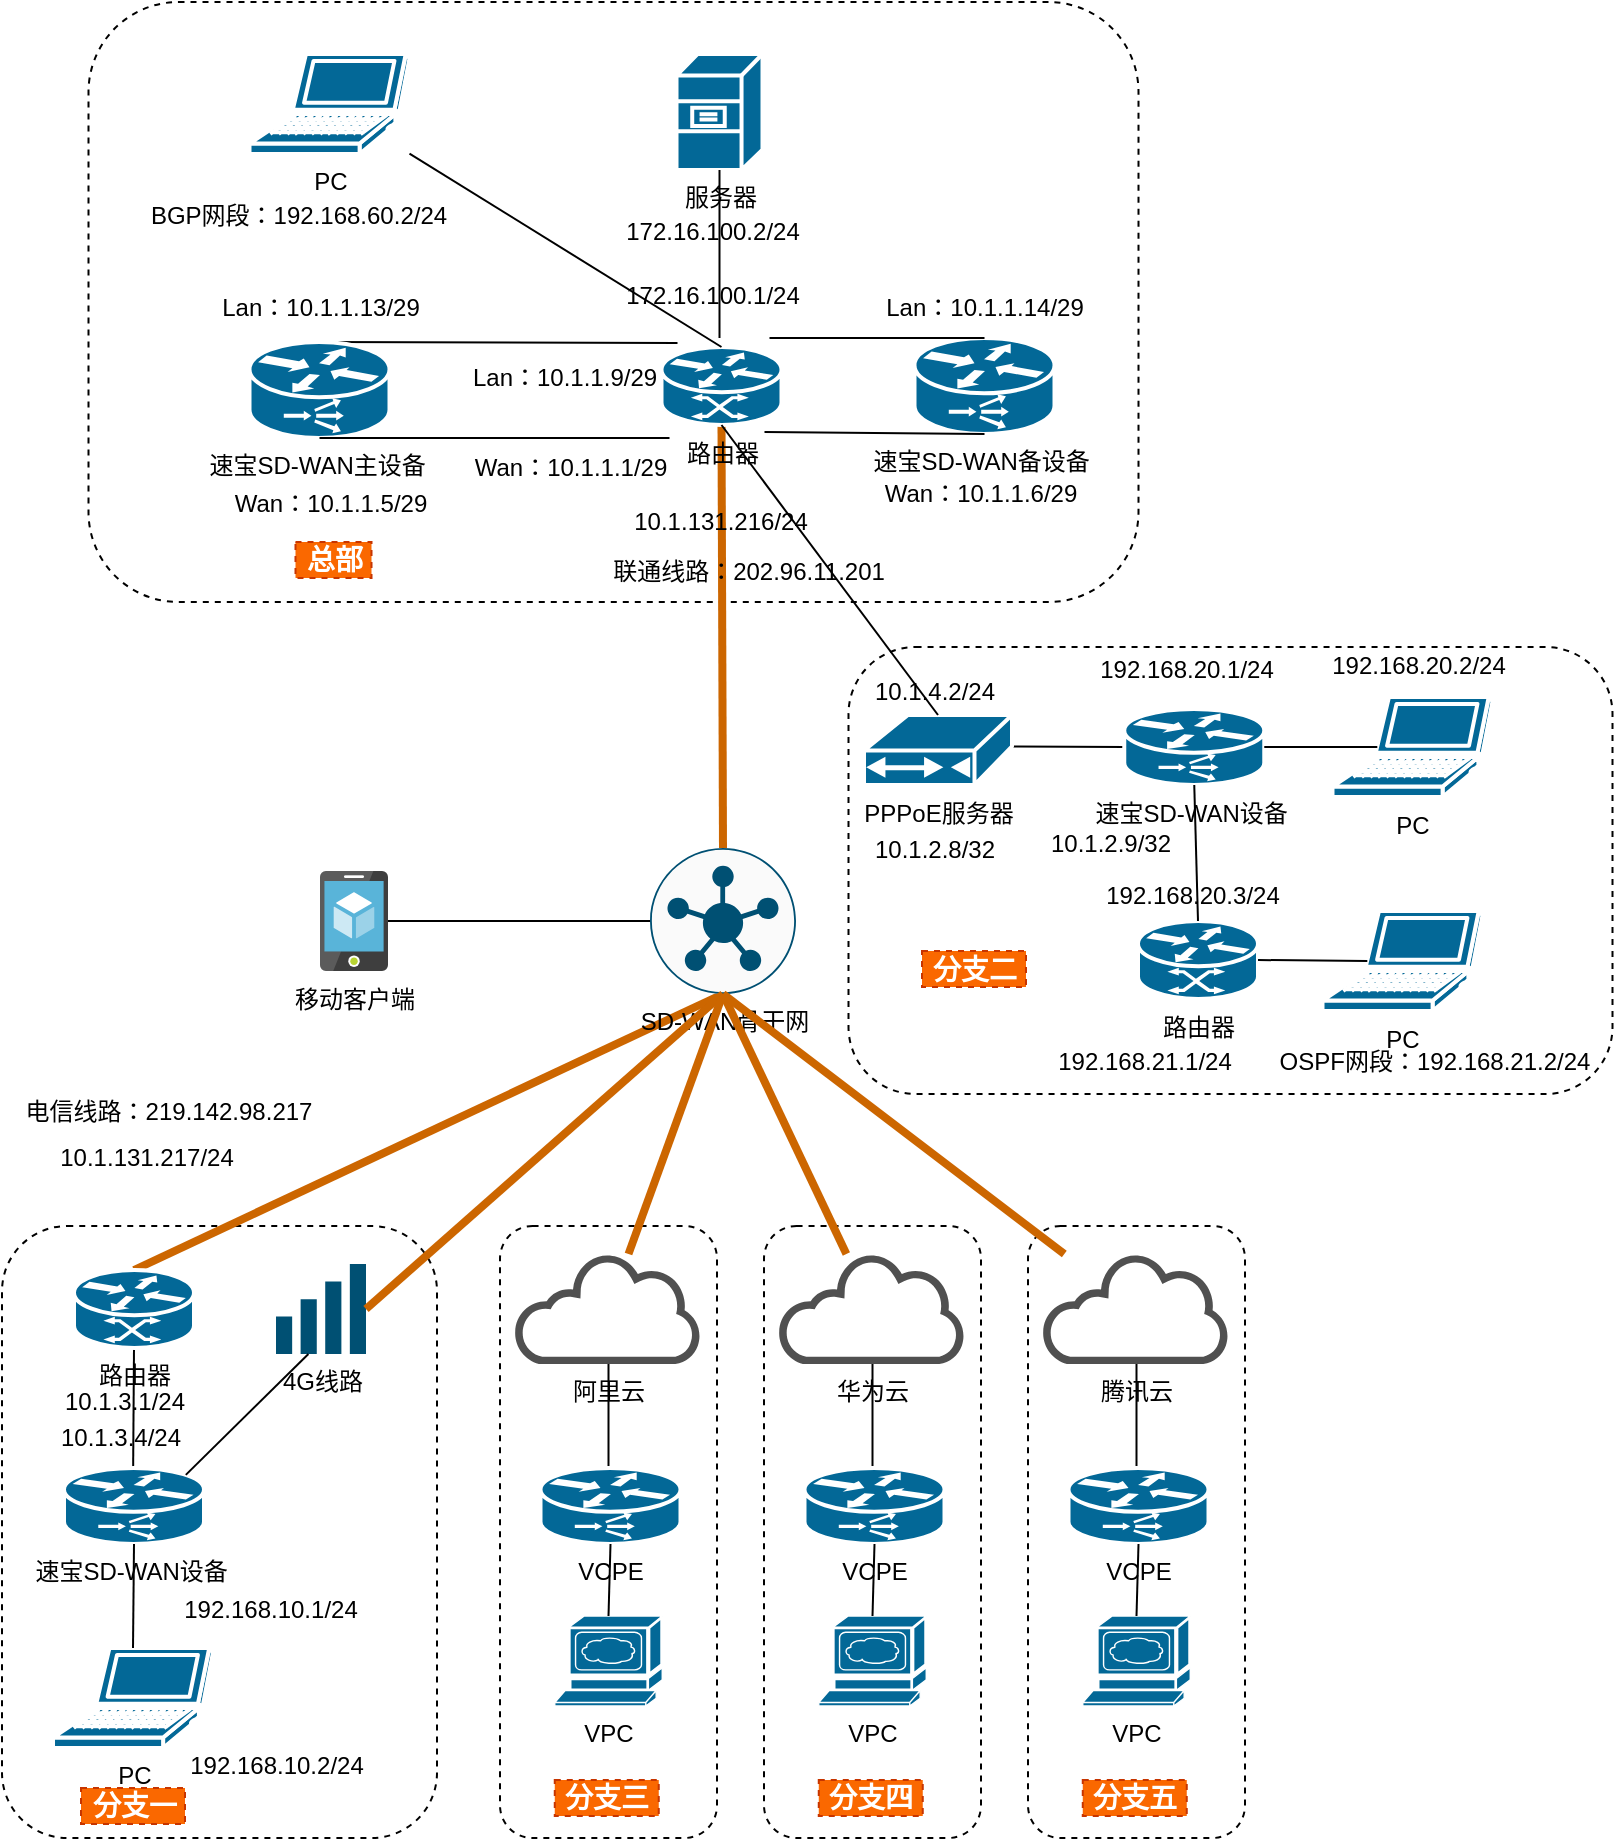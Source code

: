 <mxfile version="15.8.7" type="github">
  <diagram id="3BFR3GqZxXMxbAWBfeUj" name="Page-1">
    <mxGraphModel dx="1038" dy="539" grid="0" gridSize="10" guides="1" tooltips="1" connect="1" arrows="1" fold="1" page="1" pageScale="1" pageWidth="827" pageHeight="1169" math="0" shadow="0">
      <root>
        <mxCell id="0" />
        <mxCell id="1" parent="0" />
        <mxCell id="Dt1MJRYMlLzSGPCSOFRn-50" value="" style="rounded=1;whiteSpace=wrap;html=1;dashed=1;" parent="1" vertex="1">
          <mxGeometry x="436.25" y="411.5" width="382" height="223.5" as="geometry" />
        </mxCell>
        <mxCell id="7UlHeGkB-n3cVjGxctKM-30" value="" style="rounded=1;whiteSpace=wrap;html=1;dashed=1;" parent="1" vertex="1">
          <mxGeometry x="262" y="701" width="108.5" height="306" as="geometry" />
        </mxCell>
        <mxCell id="7UlHeGkB-n3cVjGxctKM-20" value="" style="rounded=1;whiteSpace=wrap;html=1;dashed=1;" parent="1" vertex="1">
          <mxGeometry x="56.25" y="89" width="525" height="300" as="geometry" />
        </mxCell>
        <mxCell id="EAKdSy7ptGbpC2-vD8Ey-16" value="" style="rounded=1;whiteSpace=wrap;html=1;dashed=1;" parent="1" vertex="1">
          <mxGeometry x="13" y="701" width="217.5" height="306" as="geometry" />
        </mxCell>
        <mxCell id="EAKdSy7ptGbpC2-vD8Ey-11" style="edgeStyle=none;rounded=1;orthogonalLoop=1;jettySize=auto;html=1;exitX=0.5;exitY=0;exitDx=0;exitDy=0;exitPerimeter=0;entryX=0.5;entryY=1;entryDx=0;entryDy=0;entryPerimeter=0;startArrow=none;startFill=0;endArrow=none;endFill=0;" parent="1" target="Dt1MJRYMlLzSGPCSOFRn-19" edge="1">
          <mxGeometry relative="1" as="geometry">
            <mxPoint x="78.5" y="832" as="sourcePoint" />
            <mxPoint x="78.5" y="777" as="targetPoint" />
          </mxGeometry>
        </mxCell>
        <mxCell id="EAKdSy7ptGbpC2-vD8Ey-8" value="速宝SD-WAN设备&amp;nbsp;" style="shape=mxgraph.cisco.routers.content_service_router;html=1;pointerEvents=1;dashed=0;fillColor=#036897;strokeColor=#ffffff;strokeWidth=2;verticalLabelPosition=bottom;verticalAlign=top;align=center;outlineConnect=0;" parent="1" vertex="1">
          <mxGeometry x="44" y="822" width="70" height="38" as="geometry" />
        </mxCell>
        <mxCell id="EAKdSy7ptGbpC2-vD8Ey-12" value="PC" style="shape=mxgraph.cisco.computers_and_peripherals.laptop;html=1;pointerEvents=1;dashed=0;fillColor=#036897;strokeColor=#ffffff;strokeWidth=2;verticalLabelPosition=bottom;verticalAlign=top;align=center;outlineConnect=0;" parent="1" vertex="1">
          <mxGeometry x="38.5" y="912" width="80" height="50" as="geometry" />
        </mxCell>
        <mxCell id="EAKdSy7ptGbpC2-vD8Ey-17" style="edgeStyle=none;rounded=1;orthogonalLoop=1;jettySize=auto;html=1;exitX=0.5;exitY=0;exitDx=0;exitDy=0;startArrow=none;startFill=0;endArrow=none;endFill=0;" parent="1" edge="1">
          <mxGeometry relative="1" as="geometry">
            <mxPoint x="120.25" y="703" as="sourcePoint" />
            <mxPoint x="120.25" y="703" as="targetPoint" />
          </mxGeometry>
        </mxCell>
        <mxCell id="pgLIFL3BZB2Xo_3dE_xm-6" value="&lt;span style=&quot;font-size: 14px&quot;&gt;分支一&lt;/span&gt;" style="text;html=1;resizable=0;autosize=1;align=center;verticalAlign=middle;points=[];fillColor=#fa6800;strokeColor=#C73500;rounded=0;dashed=1;fontColor=#ffffff;fontStyle=1" parent="1" vertex="1">
          <mxGeometry x="52.5" y="982" width="52" height="18" as="geometry" />
        </mxCell>
        <mxCell id="pgLIFL3BZB2Xo_3dE_xm-12" value="&lt;font style=&quot;font-size: 14px&quot;&gt;总部&lt;/font&gt;" style="text;html=1;resizable=0;autosize=1;align=center;verticalAlign=middle;points=[];fillColor=#fa6800;strokeColor=#C73500;rounded=0;dashed=1;fontColor=#ffffff;fontStyle=1" parent="1" vertex="1">
          <mxGeometry x="159.75" y="359" width="38" height="18" as="geometry" />
        </mxCell>
        <mxCell id="7UlHeGkB-n3cVjGxctKM-10" style="rounded=1;orthogonalLoop=1;jettySize=auto;html=1;exitX=0.5;exitY=0;exitDx=0;exitDy=0;exitPerimeter=0;endArrow=none;endFill=0;startArrow=none;startFill=0;entryX=0.08;entryY=0.05;entryDx=0;entryDy=0;entryPerimeter=0;" parent="1" source="CTemaUN2CCBBiWH_kIwZ-3" edge="1">
          <mxGeometry relative="1" as="geometry">
            <mxPoint x="107.75" y="604" as="sourcePoint" />
            <mxPoint x="350.75" y="259.5" as="targetPoint" />
          </mxGeometry>
        </mxCell>
        <mxCell id="7UlHeGkB-n3cVjGxctKM-11" style="edgeStyle=none;orthogonalLoop=1;jettySize=auto;html=1;startArrow=none;startFill=0;endArrow=none;endFill=0;rounded=1;strokeColor=#CC6600;strokeWidth=4;entryX=0.5;entryY=1;entryDx=0;entryDy=0;entryPerimeter=0;exitX=0.5;exitY=0;exitDx=0;exitDy=0;exitPerimeter=0;" parent="1" source="Dt1MJRYMlLzSGPCSOFRn-19" target="CTemaUN2CCBBiWH_kIwZ-15" edge="1">
          <mxGeometry relative="1" as="geometry">
            <mxPoint x="471.75" y="704" as="sourcePoint" />
            <mxPoint x="471.75" y="539" as="targetPoint" />
          </mxGeometry>
        </mxCell>
        <mxCell id="7UlHeGkB-n3cVjGxctKM-16" style="edgeStyle=none;orthogonalLoop=1;jettySize=auto;html=1;startArrow=none;startFill=0;endArrow=none;endFill=0;rounded=1;strokeColor=#CC6600;strokeWidth=4;exitX=0.5;exitY=0;exitDx=0;exitDy=0;exitPerimeter=0;entryX=0.5;entryY=1;entryDx=0;entryDy=0;entryPerimeter=0;" parent="1" source="CTemaUN2CCBBiWH_kIwZ-15" target="CTemaUN2CCBBiWH_kIwZ-6" edge="1">
          <mxGeometry relative="1" as="geometry">
            <mxPoint x="226" y="704" as="sourcePoint" />
            <mxPoint x="372.5" y="497.5" as="targetPoint" />
          </mxGeometry>
        </mxCell>
        <mxCell id="7UlHeGkB-n3cVjGxctKM-17" value="移动客户端" style="aspect=fixed;html=1;points=[];align=center;image;fontSize=12;image=img/lib/mscae/App_Service_Mobile_App.svg;" parent="1" vertex="1">
          <mxGeometry x="172" y="523.5" width="34" height="50" as="geometry" />
        </mxCell>
        <mxCell id="7UlHeGkB-n3cVjGxctKM-23" value="4G线路" style="points=[[0,0.58,0],[0.09,0.58,0],[0.36,0.39,0],[0.64,0.195,0],[0.91,0,0],[1,0,0],[1,0.25,0],[1,0.5,0],[1,0.75,0],[1,1,0],[0,1,0],[0.09,1,0],[0.36,1,0],[0.64,1,0],[0.91,1,0],[0,0.79,0]];verticalLabelPosition=bottom;html=1;verticalAlign=top;aspect=fixed;align=center;pointerEvents=1;shape=mxgraph.cisco19.wifi_indicator;fillColor=#005073;strokeColor=none;" parent="1" vertex="1">
          <mxGeometry x="150" y="720" width="45" height="45" as="geometry" />
        </mxCell>
        <mxCell id="7UlHeGkB-n3cVjGxctKM-24" style="rounded=1;orthogonalLoop=1;jettySize=auto;html=1;exitX=0.5;exitY=0;exitDx=0;exitDy=0;exitPerimeter=0;endArrow=none;endFill=0;startArrow=none;startFill=0;entryX=0.5;entryY=1;entryDx=0;entryDy=0;entryPerimeter=0;" parent="1" source="EAKdSy7ptGbpC2-vD8Ey-12" target="EAKdSy7ptGbpC2-vD8Ey-8" edge="1">
          <mxGeometry relative="1" as="geometry">
            <mxPoint x="53.5" y="967" as="sourcePoint" />
            <mxPoint x="-22" y="874" as="targetPoint" />
          </mxGeometry>
        </mxCell>
        <mxCell id="7UlHeGkB-n3cVjGxctKM-26" value="阿里云" style="pointerEvents=1;shadow=0;dashed=0;html=1;strokeColor=none;fillColor=#505050;labelPosition=center;verticalLabelPosition=bottom;outlineConnect=0;verticalAlign=top;align=center;shape=mxgraph.office.clouds.cloud;" parent="1" vertex="1">
          <mxGeometry x="269.25" y="715" width="94" height="55" as="geometry" />
        </mxCell>
        <mxCell id="7UlHeGkB-n3cVjGxctKM-28" style="rounded=1;orthogonalLoop=1;jettySize=auto;html=1;endArrow=none;endFill=0;startArrow=none;startFill=0;entryX=0;entryY=0.5;entryDx=0;entryDy=0;entryPerimeter=0;" parent="1" source="7UlHeGkB-n3cVjGxctKM-17" target="CTemaUN2CCBBiWH_kIwZ-15" edge="1">
          <mxGeometry relative="1" as="geometry">
            <mxPoint x="416.25" y="891" as="sourcePoint" />
            <mxPoint x="676.5" y="869" as="targetPoint" />
          </mxGeometry>
        </mxCell>
        <mxCell id="7UlHeGkB-n3cVjGxctKM-29" style="rounded=1;orthogonalLoop=1;jettySize=auto;html=1;endArrow=none;endFill=0;startArrow=none;startFill=0;exitX=0.5;exitY=0;exitDx=0;exitDy=0;exitPerimeter=0;" parent="1" target="7UlHeGkB-n3cVjGxctKM-26" edge="1">
          <mxGeometry relative="1" as="geometry">
            <mxPoint x="316.25" y="821" as="sourcePoint" />
            <mxPoint x="326.25" y="891" as="targetPoint" />
          </mxGeometry>
        </mxCell>
        <mxCell id="CTemaUN2CCBBiWH_kIwZ-3" value="速宝SD-WAN主设备&amp;nbsp;" style="shape=mxgraph.cisco.routers.content_service_router;html=1;pointerEvents=1;dashed=0;fillColor=#036897;strokeColor=#ffffff;strokeWidth=2;verticalLabelPosition=bottom;verticalAlign=top;align=center;outlineConnect=0;" parent="1" vertex="1">
          <mxGeometry x="136.75" y="259" width="70" height="48" as="geometry" />
        </mxCell>
        <mxCell id="CTemaUN2CCBBiWH_kIwZ-4" value="速宝SD-WAN备设备&amp;nbsp;" style="shape=mxgraph.cisco.routers.content_service_router;html=1;pointerEvents=1;dashed=0;fillColor=#036897;strokeColor=#ffffff;strokeWidth=2;verticalLabelPosition=bottom;verticalAlign=top;align=center;outlineConnect=0;" parent="1" vertex="1">
          <mxGeometry x="469.25" y="257" width="70" height="48" as="geometry" />
        </mxCell>
        <mxCell id="CTemaUN2CCBBiWH_kIwZ-8" style="rounded=1;orthogonalLoop=1;jettySize=auto;html=1;exitX=0.5;exitY=1;exitDx=0;exitDy=0;exitPerimeter=0;endArrow=none;endFill=0;startArrow=none;startFill=0;entryX=0;entryY=1;entryDx=0;entryDy=0;entryPerimeter=0;" parent="1" source="CTemaUN2CCBBiWH_kIwZ-3" edge="1">
          <mxGeometry relative="1" as="geometry">
            <mxPoint x="259.75" y="295.5" as="sourcePoint" />
            <mxPoint x="346.75" y="307" as="targetPoint" />
          </mxGeometry>
        </mxCell>
        <mxCell id="CTemaUN2CCBBiWH_kIwZ-9" style="rounded=1;orthogonalLoop=1;jettySize=auto;html=1;exitX=0.5;exitY=0;exitDx=0;exitDy=0;exitPerimeter=0;endArrow=none;endFill=0;startArrow=none;startFill=0;entryX=1;entryY=0;entryDx=0;entryDy=0;entryPerimeter=0;" parent="1" source="CTemaUN2CCBBiWH_kIwZ-4" edge="1">
          <mxGeometry relative="1" as="geometry">
            <mxPoint x="273.75" y="270" as="sourcePoint" />
            <mxPoint x="396.75" y="257" as="targetPoint" />
          </mxGeometry>
        </mxCell>
        <mxCell id="CTemaUN2CCBBiWH_kIwZ-10" style="rounded=1;orthogonalLoop=1;jettySize=auto;html=1;exitX=0.5;exitY=1;exitDx=0;exitDy=0;exitPerimeter=0;endArrow=none;endFill=0;startArrow=none;startFill=0;entryX=0.95;entryY=0.94;entryDx=0;entryDy=0;entryPerimeter=0;" parent="1" source="CTemaUN2CCBBiWH_kIwZ-4" edge="1">
          <mxGeometry relative="1" as="geometry">
            <mxPoint x="273.75" y="318" as="sourcePoint" />
            <mxPoint x="394.25" y="304" as="targetPoint" />
          </mxGeometry>
        </mxCell>
        <mxCell id="CTemaUN2CCBBiWH_kIwZ-6" value="路由器" style="shape=mxgraph.cisco.routers.atm_router;sketch=0;html=1;pointerEvents=1;dashed=0;fillColor=#036897;strokeColor=#ffffff;strokeWidth=2;verticalLabelPosition=bottom;verticalAlign=top;align=center;outlineConnect=0;" parent="1" vertex="1">
          <mxGeometry x="342.75" y="261.5" width="60" height="39" as="geometry" />
        </mxCell>
        <mxCell id="CTemaUN2CCBBiWH_kIwZ-13" value="服务器" style="shape=mxgraph.cisco.servers.file_server;sketch=0;html=1;pointerEvents=1;dashed=0;fillColor=#036897;strokeColor=#ffffff;strokeWidth=2;verticalLabelPosition=bottom;verticalAlign=top;align=center;outlineConnect=0;" parent="1" vertex="1">
          <mxGeometry x="350.25" y="115" width="43" height="58" as="geometry" />
        </mxCell>
        <mxCell id="CTemaUN2CCBBiWH_kIwZ-14" style="rounded=1;orthogonalLoop=1;jettySize=auto;html=1;exitX=0.5;exitY=1;exitDx=0;exitDy=0;exitPerimeter=0;endArrow=none;endFill=0;startArrow=none;startFill=0;entryX=0.5;entryY=0;entryDx=0;entryDy=0;entryPerimeter=0;" parent="1" source="CTemaUN2CCBBiWH_kIwZ-13" edge="1">
          <mxGeometry relative="1" as="geometry">
            <mxPoint x="479.5" y="267" as="sourcePoint" />
            <mxPoint x="371.75" y="257" as="targetPoint" />
          </mxGeometry>
        </mxCell>
        <mxCell id="CTemaUN2CCBBiWH_kIwZ-15" value="SD-WAN骨干网" style="sketch=0;points=[[0.5,0,0],[1,0.5,0],[0.5,1,0],[0,0.5,0],[0.145,0.145,0],[0.856,0.145,0],[0.855,0.856,0],[0.145,0.855,0]];verticalLabelPosition=bottom;html=1;verticalAlign=top;aspect=fixed;align=center;pointerEvents=1;shape=mxgraph.cisco19.rect;prIcon=vsmart;fillColor=#FAFAFA;strokeColor=#005073;" parent="1" vertex="1">
          <mxGeometry x="337" y="512" width="73" height="73" as="geometry" />
        </mxCell>
        <mxCell id="CTemaUN2CCBBiWH_kIwZ-17" style="edgeStyle=none;rounded=1;orthogonalLoop=1;jettySize=auto;html=1;exitX=0;exitY=0.5;exitDx=0;exitDy=0;exitPerimeter=0;entryX=1;entryY=0.45;entryDx=0;entryDy=0;entryPerimeter=0;startArrow=none;startFill=0;endArrow=none;endFill=0;" parent="1" source="CTemaUN2CCBBiWH_kIwZ-18" target="Dt1MJRYMlLzSGPCSOFRn-32" edge="1">
          <mxGeometry relative="1" as="geometry">
            <mxPoint x="330.75" y="796.5" as="sourcePoint" />
            <mxPoint x="330.25" y="756.5" as="targetPoint" />
          </mxGeometry>
        </mxCell>
        <mxCell id="CTemaUN2CCBBiWH_kIwZ-18" value="速宝SD-WAN设备&amp;nbsp;" style="shape=mxgraph.cisco.routers.content_service_router;html=1;pointerEvents=1;dashed=0;fillColor=#036897;strokeColor=#ffffff;strokeWidth=2;verticalLabelPosition=bottom;verticalAlign=top;align=center;outlineConnect=0;" parent="1" vertex="1">
          <mxGeometry x="574.13" y="442.5" width="70" height="38" as="geometry" />
        </mxCell>
        <mxCell id="CTemaUN2CCBBiWH_kIwZ-20" value="PC" style="shape=mxgraph.cisco.computers_and_peripherals.laptop;html=1;pointerEvents=1;dashed=0;fillColor=#036897;strokeColor=#ffffff;strokeWidth=2;verticalLabelPosition=bottom;verticalAlign=top;align=center;outlineConnect=0;" parent="1" vertex="1">
          <mxGeometry x="678.25" y="436.5" width="80" height="50" as="geometry" />
        </mxCell>
        <mxCell id="CTemaUN2CCBBiWH_kIwZ-21" style="edgeStyle=none;rounded=1;orthogonalLoop=1;jettySize=auto;html=1;exitX=0.5;exitY=0;exitDx=0;exitDy=0;startArrow=none;startFill=0;endArrow=none;endFill=0;" parent="1" edge="1">
          <mxGeometry relative="1" as="geometry">
            <mxPoint x="290" y="703" as="sourcePoint" />
            <mxPoint x="290" y="703" as="targetPoint" />
          </mxGeometry>
        </mxCell>
        <mxCell id="CTemaUN2CCBBiWH_kIwZ-22" value="&lt;span style=&quot;font-size: 14px&quot;&gt;分支二&lt;/span&gt;" style="text;html=1;resizable=0;autosize=1;align=center;verticalAlign=middle;points=[];fillColor=#fa6800;strokeColor=#C73500;rounded=0;dashed=1;fontColor=#ffffff;fontStyle=1" parent="1" vertex="1">
          <mxGeometry x="473" y="563.5" width="52" height="18" as="geometry" />
        </mxCell>
        <mxCell id="CTemaUN2CCBBiWH_kIwZ-23" style="rounded=1;orthogonalLoop=1;jettySize=auto;html=1;exitX=0.28;exitY=0.5;exitDx=0;exitDy=0;exitPerimeter=0;endArrow=none;endFill=0;startArrow=none;startFill=0;entryX=1;entryY=0.5;entryDx=0;entryDy=0;entryPerimeter=0;" parent="1" source="CTemaUN2CCBBiWH_kIwZ-20" target="CTemaUN2CCBBiWH_kIwZ-18" edge="1">
          <mxGeometry relative="1" as="geometry">
            <mxPoint x="305.75" y="931.5" as="sourcePoint" />
            <mxPoint x="230.25" y="838.5" as="targetPoint" />
          </mxGeometry>
        </mxCell>
        <mxCell id="CTemaUN2CCBBiWH_kIwZ-27" style="edgeStyle=none;rounded=1;orthogonalLoop=1;jettySize=auto;html=1;exitX=0.87;exitY=0.09;exitDx=0;exitDy=0;exitPerimeter=0;entryX=0.36;entryY=1;entryDx=0;entryDy=0;entryPerimeter=0;startArrow=none;startFill=0;endArrow=none;endFill=0;" parent="1" source="EAKdSy7ptGbpC2-vD8Ey-8" target="7UlHeGkB-n3cVjGxctKM-23" edge="1">
          <mxGeometry relative="1" as="geometry">
            <mxPoint x="176" y="862" as="sourcePoint" />
            <mxPoint x="176" y="807" as="targetPoint" />
          </mxGeometry>
        </mxCell>
        <mxCell id="CTemaUN2CCBBiWH_kIwZ-28" style="edgeStyle=none;orthogonalLoop=1;jettySize=auto;html=1;startArrow=none;startFill=0;endArrow=none;endFill=0;rounded=1;strokeColor=#CC6600;strokeWidth=4;entryX=0.5;entryY=1;entryDx=0;entryDy=0;entryPerimeter=0;exitX=1;exitY=0.5;exitDx=0;exitDy=0;exitPerimeter=0;" parent="1" source="7UlHeGkB-n3cVjGxctKM-23" target="CTemaUN2CCBBiWH_kIwZ-15" edge="1">
          <mxGeometry relative="1" as="geometry">
            <mxPoint x="145.5" y="732" as="sourcePoint" />
            <mxPoint x="383.5" y="643" as="targetPoint" />
          </mxGeometry>
        </mxCell>
        <mxCell id="CTemaUN2CCBBiWH_kIwZ-32" value="VCPE" style="shape=mxgraph.cisco.routers.content_service_router;html=1;pointerEvents=1;dashed=0;fillColor=#036897;strokeColor=#ffffff;strokeWidth=2;verticalLabelPosition=bottom;verticalAlign=top;align=center;outlineConnect=0;" parent="1" vertex="1">
          <mxGeometry x="282.25" y="822" width="70" height="38" as="geometry" />
        </mxCell>
        <mxCell id="CTemaUN2CCBBiWH_kIwZ-34" value="VPC" style="shape=mxgraph.cisco.servers.www_server;sketch=0;html=1;pointerEvents=1;dashed=0;fillColor=#036897;strokeColor=#ffffff;strokeWidth=2;verticalLabelPosition=bottom;verticalAlign=top;align=center;outlineConnect=0;" parent="1" vertex="1">
          <mxGeometry x="289.38" y="896" width="53.75" height="45" as="geometry" />
        </mxCell>
        <mxCell id="CTemaUN2CCBBiWH_kIwZ-37" style="rounded=1;orthogonalLoop=1;jettySize=auto;html=1;endArrow=none;endFill=0;startArrow=none;startFill=0;exitX=0.5;exitY=1;exitDx=0;exitDy=0;exitPerimeter=0;entryX=0.5;entryY=0;entryDx=0;entryDy=0;entryPerimeter=0;" parent="1" source="CTemaUN2CCBBiWH_kIwZ-32" target="CTemaUN2CCBBiWH_kIwZ-34" edge="1">
          <mxGeometry relative="1" as="geometry">
            <mxPoint x="326.25" y="831" as="sourcePoint" />
            <mxPoint x="326.25" y="780" as="targetPoint" />
          </mxGeometry>
        </mxCell>
        <mxCell id="CTemaUN2CCBBiWH_kIwZ-38" value="&lt;span style=&quot;font-size: 14px&quot;&gt;分支三&lt;/span&gt;" style="text;html=1;resizable=0;autosize=1;align=center;verticalAlign=middle;points=[];fillColor=#fa6800;strokeColor=#C73500;rounded=0;dashed=1;fontColor=#ffffff;fontStyle=1" parent="1" vertex="1">
          <mxGeometry x="289.38" y="978" width="52" height="18" as="geometry" />
        </mxCell>
        <mxCell id="CTemaUN2CCBBiWH_kIwZ-41" value="" style="rounded=1;whiteSpace=wrap;html=1;dashed=1;" parent="1" vertex="1">
          <mxGeometry x="394" y="701" width="108.5" height="306" as="geometry" />
        </mxCell>
        <mxCell id="CTemaUN2CCBBiWH_kIwZ-42" value="华为云" style="pointerEvents=1;shadow=0;dashed=0;html=1;strokeColor=none;fillColor=#505050;labelPosition=center;verticalLabelPosition=bottom;outlineConnect=0;verticalAlign=top;align=center;shape=mxgraph.office.clouds.cloud;" parent="1" vertex="1">
          <mxGeometry x="401.25" y="715" width="94" height="55" as="geometry" />
        </mxCell>
        <mxCell id="CTemaUN2CCBBiWH_kIwZ-43" style="rounded=1;orthogonalLoop=1;jettySize=auto;html=1;endArrow=none;endFill=0;startArrow=none;startFill=0;exitX=0.5;exitY=0;exitDx=0;exitDy=0;exitPerimeter=0;" parent="1" target="CTemaUN2CCBBiWH_kIwZ-42" edge="1">
          <mxGeometry relative="1" as="geometry">
            <mxPoint x="448.25" y="821" as="sourcePoint" />
            <mxPoint x="458.25" y="891" as="targetPoint" />
          </mxGeometry>
        </mxCell>
        <mxCell id="CTemaUN2CCBBiWH_kIwZ-44" value="VCPE" style="shape=mxgraph.cisco.routers.content_service_router;html=1;pointerEvents=1;dashed=0;fillColor=#036897;strokeColor=#ffffff;strokeWidth=2;verticalLabelPosition=bottom;verticalAlign=top;align=center;outlineConnect=0;" parent="1" vertex="1">
          <mxGeometry x="414.25" y="822" width="70" height="38" as="geometry" />
        </mxCell>
        <mxCell id="CTemaUN2CCBBiWH_kIwZ-45" value="VPC" style="shape=mxgraph.cisco.servers.www_server;sketch=0;html=1;pointerEvents=1;dashed=0;fillColor=#036897;strokeColor=#ffffff;strokeWidth=2;verticalLabelPosition=bottom;verticalAlign=top;align=center;outlineConnect=0;" parent="1" vertex="1">
          <mxGeometry x="421.38" y="896" width="53.75" height="45" as="geometry" />
        </mxCell>
        <mxCell id="CTemaUN2CCBBiWH_kIwZ-46" style="rounded=1;orthogonalLoop=1;jettySize=auto;html=1;endArrow=none;endFill=0;startArrow=none;startFill=0;exitX=0.5;exitY=1;exitDx=0;exitDy=0;exitPerimeter=0;entryX=0.5;entryY=0;entryDx=0;entryDy=0;entryPerimeter=0;" parent="1" source="CTemaUN2CCBBiWH_kIwZ-44" target="CTemaUN2CCBBiWH_kIwZ-45" edge="1">
          <mxGeometry relative="1" as="geometry">
            <mxPoint x="458.25" y="831" as="sourcePoint" />
            <mxPoint x="458.25" y="780" as="targetPoint" />
          </mxGeometry>
        </mxCell>
        <mxCell id="CTemaUN2CCBBiWH_kIwZ-47" value="&lt;span style=&quot;font-size: 14px&quot;&gt;分支四&lt;/span&gt;" style="text;html=1;resizable=0;autosize=1;align=center;verticalAlign=middle;points=[];fillColor=#fa6800;strokeColor=#C73500;rounded=0;dashed=1;fontColor=#ffffff;fontStyle=1" parent="1" vertex="1">
          <mxGeometry x="421.38" y="978" width="52" height="18" as="geometry" />
        </mxCell>
        <mxCell id="CTemaUN2CCBBiWH_kIwZ-48" value="" style="rounded=1;whiteSpace=wrap;html=1;dashed=1;" parent="1" vertex="1">
          <mxGeometry x="526" y="701" width="108.5" height="306" as="geometry" />
        </mxCell>
        <mxCell id="CTemaUN2CCBBiWH_kIwZ-49" value="腾讯云" style="pointerEvents=1;shadow=0;dashed=0;html=1;strokeColor=none;fillColor=#505050;labelPosition=center;verticalLabelPosition=bottom;outlineConnect=0;verticalAlign=top;align=center;shape=mxgraph.office.clouds.cloud;" parent="1" vertex="1">
          <mxGeometry x="533.25" y="715" width="94" height="55" as="geometry" />
        </mxCell>
        <mxCell id="CTemaUN2CCBBiWH_kIwZ-50" style="rounded=1;orthogonalLoop=1;jettySize=auto;html=1;endArrow=none;endFill=0;startArrow=none;startFill=0;exitX=0.5;exitY=0;exitDx=0;exitDy=0;exitPerimeter=0;" parent="1" target="CTemaUN2CCBBiWH_kIwZ-49" edge="1">
          <mxGeometry relative="1" as="geometry">
            <mxPoint x="580.25" y="821" as="sourcePoint" />
            <mxPoint x="590.25" y="891" as="targetPoint" />
          </mxGeometry>
        </mxCell>
        <mxCell id="CTemaUN2CCBBiWH_kIwZ-51" value="VCPE" style="shape=mxgraph.cisco.routers.content_service_router;html=1;pointerEvents=1;dashed=0;fillColor=#036897;strokeColor=#ffffff;strokeWidth=2;verticalLabelPosition=bottom;verticalAlign=top;align=center;outlineConnect=0;" parent="1" vertex="1">
          <mxGeometry x="546.25" y="822" width="70" height="38" as="geometry" />
        </mxCell>
        <mxCell id="CTemaUN2CCBBiWH_kIwZ-52" value="VPC" style="shape=mxgraph.cisco.servers.www_server;sketch=0;html=1;pointerEvents=1;dashed=0;fillColor=#036897;strokeColor=#ffffff;strokeWidth=2;verticalLabelPosition=bottom;verticalAlign=top;align=center;outlineConnect=0;" parent="1" vertex="1">
          <mxGeometry x="553.38" y="896" width="53.75" height="45" as="geometry" />
        </mxCell>
        <mxCell id="CTemaUN2CCBBiWH_kIwZ-53" style="rounded=1;orthogonalLoop=1;jettySize=auto;html=1;endArrow=none;endFill=0;startArrow=none;startFill=0;exitX=0.5;exitY=1;exitDx=0;exitDy=0;exitPerimeter=0;entryX=0.5;entryY=0;entryDx=0;entryDy=0;entryPerimeter=0;" parent="1" source="CTemaUN2CCBBiWH_kIwZ-51" target="CTemaUN2CCBBiWH_kIwZ-52" edge="1">
          <mxGeometry relative="1" as="geometry">
            <mxPoint x="590.25" y="831" as="sourcePoint" />
            <mxPoint x="590.25" y="780" as="targetPoint" />
          </mxGeometry>
        </mxCell>
        <mxCell id="CTemaUN2CCBBiWH_kIwZ-54" value="&lt;span style=&quot;font-size: 14px&quot;&gt;分支五&lt;/span&gt;" style="text;html=1;resizable=0;autosize=1;align=center;verticalAlign=middle;points=[];fillColor=#fa6800;strokeColor=#C73500;rounded=0;dashed=1;fontColor=#ffffff;fontStyle=1" parent="1" vertex="1">
          <mxGeometry x="553.38" y="978" width="52" height="18" as="geometry" />
        </mxCell>
        <mxCell id="CTemaUN2CCBBiWH_kIwZ-55" style="edgeStyle=none;orthogonalLoop=1;jettySize=auto;html=1;startArrow=none;startFill=0;endArrow=none;endFill=0;rounded=1;strokeColor=#CC6600;strokeWidth=4;exitX=0.5;exitY=1;exitDx=0;exitDy=0;exitPerimeter=0;" parent="1" source="CTemaUN2CCBBiWH_kIwZ-15" target="7UlHeGkB-n3cVjGxctKM-26" edge="1">
          <mxGeometry relative="1" as="geometry">
            <mxPoint x="383.5" y="643" as="sourcePoint" />
            <mxPoint x="339" y="748" as="targetPoint" />
          </mxGeometry>
        </mxCell>
        <mxCell id="CTemaUN2CCBBiWH_kIwZ-56" style="edgeStyle=none;orthogonalLoop=1;jettySize=auto;html=1;startArrow=none;startFill=0;endArrow=none;endFill=0;rounded=1;strokeColor=#CC6600;strokeWidth=4;entryX=0.5;entryY=1;entryDx=0;entryDy=0;entryPerimeter=0;" parent="1" source="CTemaUN2CCBBiWH_kIwZ-42" target="CTemaUN2CCBBiWH_kIwZ-15" edge="1">
          <mxGeometry relative="1" as="geometry">
            <mxPoint x="383.5" y="643" as="sourcePoint" />
            <mxPoint x="460.82" y="725" as="targetPoint" />
          </mxGeometry>
        </mxCell>
        <mxCell id="CTemaUN2CCBBiWH_kIwZ-57" style="edgeStyle=none;orthogonalLoop=1;jettySize=auto;html=1;startArrow=none;startFill=0;endArrow=none;endFill=0;rounded=1;strokeColor=#CC6600;strokeWidth=4;exitX=0.5;exitY=1;exitDx=0;exitDy=0;exitPerimeter=0;" parent="1" source="CTemaUN2CCBBiWH_kIwZ-15" target="CTemaUN2CCBBiWH_kIwZ-49" edge="1">
          <mxGeometry relative="1" as="geometry">
            <mxPoint x="393.5" y="653" as="sourcePoint" />
            <mxPoint x="470.82" y="735" as="targetPoint" />
          </mxGeometry>
        </mxCell>
        <mxCell id="Dt1MJRYMlLzSGPCSOFRn-7" value="Wan：10.1.1.5/29" style="text;html=1;resizable=0;autosize=1;align=center;verticalAlign=middle;points=[];fillColor=none;strokeColor=none;rounded=0;hachureGap=4;pointerEvents=0;" parent="1" vertex="1">
          <mxGeometry x="123.75" y="331" width="106" height="18" as="geometry" />
        </mxCell>
        <mxCell id="Dt1MJRYMlLzSGPCSOFRn-8" value="Wan：10.1.1.6/29" style="text;html=1;resizable=0;autosize=1;align=center;verticalAlign=middle;points=[];fillColor=none;strokeColor=none;rounded=0;hachureGap=4;pointerEvents=0;" parent="1" vertex="1">
          <mxGeometry x="449.13" y="326" width="106" height="18" as="geometry" />
        </mxCell>
        <mxCell id="Dt1MJRYMlLzSGPCSOFRn-9" value="Lan：10.1.1.13/29" style="text;html=1;resizable=0;autosize=1;align=center;verticalAlign=middle;points=[];fillColor=none;strokeColor=none;rounded=0;hachureGap=4;pointerEvents=0;" parent="1" vertex="1">
          <mxGeometry x="117.75" y="233" width="108" height="18" as="geometry" />
        </mxCell>
        <mxCell id="Dt1MJRYMlLzSGPCSOFRn-10" value="Lan：10.1.1.14/29" style="text;html=1;resizable=0;autosize=1;align=center;verticalAlign=middle;points=[];fillColor=none;strokeColor=none;rounded=0;hachureGap=4;pointerEvents=0;" parent="1" vertex="1">
          <mxGeometry x="450.25" y="233" width="108" height="18" as="geometry" />
        </mxCell>
        <mxCell id="Dt1MJRYMlLzSGPCSOFRn-11" value="Wan：10.1.1.1/29" style="text;html=1;resizable=0;autosize=1;align=center;verticalAlign=middle;points=[];fillColor=none;strokeColor=none;rounded=0;hachureGap=4;pointerEvents=0;" parent="1" vertex="1">
          <mxGeometry x="244.25" y="313" width="106" height="18" as="geometry" />
        </mxCell>
        <mxCell id="Dt1MJRYMlLzSGPCSOFRn-13" value="Lan：10.1.1.9/29" style="text;html=1;resizable=0;autosize=1;align=center;verticalAlign=middle;points=[];fillColor=none;strokeColor=none;rounded=0;hachureGap=4;pointerEvents=0;" parent="1" vertex="1">
          <mxGeometry x="243.25" y="268" width="102" height="18" as="geometry" />
        </mxCell>
        <mxCell id="Dt1MJRYMlLzSGPCSOFRn-14" value="172.16.100.1/24" style="text;html=1;resizable=0;autosize=1;align=center;verticalAlign=middle;points=[];fillColor=none;strokeColor=none;rounded=0;hachureGap=4;pointerEvents=0;" parent="1" vertex="1">
          <mxGeometry x="319.75" y="227" width="96" height="18" as="geometry" />
        </mxCell>
        <mxCell id="Dt1MJRYMlLzSGPCSOFRn-15" value="172.16.100.2/24" style="text;html=1;resizable=0;autosize=1;align=center;verticalAlign=middle;points=[];fillColor=none;strokeColor=none;rounded=0;hachureGap=4;pointerEvents=0;" parent="1" vertex="1">
          <mxGeometry x="319.75" y="195" width="96" height="18" as="geometry" />
        </mxCell>
        <mxCell id="Dt1MJRYMlLzSGPCSOFRn-16" value="10.1.131.216/24" style="text;html=1;resizable=0;autosize=1;align=center;verticalAlign=middle;points=[];fillColor=none;strokeColor=none;rounded=0;hachureGap=4;pointerEvents=0;" parent="1" vertex="1">
          <mxGeometry x="323.75" y="340" width="96" height="18" as="geometry" />
        </mxCell>
        <mxCell id="Dt1MJRYMlLzSGPCSOFRn-18" value="联通线路：202.96.11.201" style="text;html=1;resizable=0;autosize=1;align=center;verticalAlign=middle;points=[];fillColor=none;strokeColor=none;rounded=0;hachureGap=4;pointerEvents=0;" parent="1" vertex="1">
          <mxGeometry x="313.25" y="365" width="146" height="18" as="geometry" />
        </mxCell>
        <mxCell id="Dt1MJRYMlLzSGPCSOFRn-19" value="路由器" style="shape=mxgraph.cisco.routers.atm_router;sketch=0;html=1;pointerEvents=1;dashed=0;fillColor=#036897;strokeColor=#ffffff;strokeWidth=2;verticalLabelPosition=bottom;verticalAlign=top;align=center;outlineConnect=0;" parent="1" vertex="1">
          <mxGeometry x="49" y="723" width="60" height="39" as="geometry" />
        </mxCell>
        <mxCell id="Dt1MJRYMlLzSGPCSOFRn-20" value="PC" style="shape=mxgraph.cisco.computers_and_peripherals.laptop;html=1;pointerEvents=1;dashed=0;fillColor=#036897;strokeColor=#ffffff;strokeWidth=2;verticalLabelPosition=bottom;verticalAlign=top;align=center;outlineConnect=0;" parent="1" vertex="1">
          <mxGeometry x="136.75" y="115" width="80" height="50" as="geometry" />
        </mxCell>
        <mxCell id="Dt1MJRYMlLzSGPCSOFRn-21" value="BGP网段：192.168.60.2/24" style="text;html=1;resizable=0;autosize=1;align=center;verticalAlign=middle;points=[];fillColor=none;strokeColor=none;rounded=0;hachureGap=4;pointerEvents=0;" parent="1" vertex="1">
          <mxGeometry x="82.25" y="187" width="158" height="18" as="geometry" />
        </mxCell>
        <mxCell id="Dt1MJRYMlLzSGPCSOFRn-22" style="rounded=1;orthogonalLoop=1;jettySize=auto;html=1;endArrow=none;endFill=0;startArrow=none;startFill=0;entryX=0.5;entryY=0;entryDx=0;entryDy=0;entryPerimeter=0;" parent="1" source="Dt1MJRYMlLzSGPCSOFRn-20" target="CTemaUN2CCBBiWH_kIwZ-6" edge="1">
          <mxGeometry relative="1" as="geometry">
            <mxPoint x="281.25" y="153" as="sourcePoint" />
            <mxPoint x="281.25" y="237" as="targetPoint" />
          </mxGeometry>
        </mxCell>
        <mxCell id="Dt1MJRYMlLzSGPCSOFRn-23" value="电信线路：219.142.98.217" style="text;html=1;resizable=0;autosize=1;align=center;verticalAlign=middle;points=[];fillColor=none;strokeColor=none;rounded=0;hachureGap=4;pointerEvents=0;" parent="1" vertex="1">
          <mxGeometry x="19" y="635" width="153" height="18" as="geometry" />
        </mxCell>
        <mxCell id="Dt1MJRYMlLzSGPCSOFRn-24" value="10.1.131.217/24" style="text;html=1;resizable=0;autosize=1;align=center;verticalAlign=middle;points=[];fillColor=none;strokeColor=none;rounded=0;hachureGap=4;pointerEvents=0;" parent="1" vertex="1">
          <mxGeometry x="37" y="657.5" width="96" height="18" as="geometry" />
        </mxCell>
        <mxCell id="Dt1MJRYMlLzSGPCSOFRn-26" value="192.168.10.2/24" style="text;html=1;resizable=0;autosize=1;align=center;verticalAlign=middle;points=[];fillColor=none;strokeColor=none;rounded=0;hachureGap=4;pointerEvents=0;" parent="1" vertex="1">
          <mxGeometry x="102" y="962" width="96" height="18" as="geometry" />
        </mxCell>
        <mxCell id="Dt1MJRYMlLzSGPCSOFRn-27" value="192.168.10.1/24" style="text;html=1;resizable=0;autosize=1;align=center;verticalAlign=middle;points=[];fillColor=none;strokeColor=none;rounded=0;hachureGap=4;pointerEvents=0;" parent="1" vertex="1">
          <mxGeometry x="99" y="884" width="96" height="18" as="geometry" />
        </mxCell>
        <mxCell id="Dt1MJRYMlLzSGPCSOFRn-28" value="10.1.3.4/24" style="text;html=1;resizable=0;autosize=1;align=center;verticalAlign=middle;points=[];fillColor=none;strokeColor=none;rounded=0;hachureGap=4;pointerEvents=0;" parent="1" vertex="1">
          <mxGeometry x="37" y="798" width="70" height="18" as="geometry" />
        </mxCell>
        <mxCell id="Dt1MJRYMlLzSGPCSOFRn-29" value="10.1.3.1/24" style="text;html=1;resizable=0;autosize=1;align=center;verticalAlign=middle;points=[];fillColor=none;strokeColor=none;rounded=0;hachureGap=4;pointerEvents=0;" parent="1" vertex="1">
          <mxGeometry x="39" y="780" width="70" height="18" as="geometry" />
        </mxCell>
        <mxCell id="Dt1MJRYMlLzSGPCSOFRn-32" value="PPPoE服务器" style="shape=mxgraph.cisco.modems_and_phones.cable_modem;html=1;pointerEvents=1;dashed=0;fillColor=#036897;strokeColor=#ffffff;strokeWidth=2;verticalLabelPosition=bottom;verticalAlign=top;align=center;outlineConnect=0;" parent="1" vertex="1">
          <mxGeometry x="444" y="445.5" width="74" height="35" as="geometry" />
        </mxCell>
        <mxCell id="Dt1MJRYMlLzSGPCSOFRn-34" style="rounded=1;orthogonalLoop=1;jettySize=auto;html=1;endArrow=none;endFill=0;startArrow=none;startFill=0;exitX=0.5;exitY=0;exitDx=0;exitDy=0;exitPerimeter=0;entryX=0.5;entryY=1;entryDx=0;entryDy=0;entryPerimeter=0;" parent="1" source="Dt1MJRYMlLzSGPCSOFRn-32" target="CTemaUN2CCBBiWH_kIwZ-6" edge="1">
          <mxGeometry relative="1" as="geometry">
            <mxPoint x="672" y="387" as="sourcePoint" />
            <mxPoint x="420" y="558.5" as="targetPoint" />
          </mxGeometry>
        </mxCell>
        <mxCell id="Dt1MJRYMlLzSGPCSOFRn-37" value="10.1.4.2/24" style="text;html=1;resizable=0;autosize=1;align=center;verticalAlign=middle;points=[];fillColor=none;strokeColor=none;rounded=0;hachureGap=4;pointerEvents=0;" parent="1" vertex="1">
          <mxGeometry x="444" y="424.5" width="70" height="18" as="geometry" />
        </mxCell>
        <mxCell id="Dt1MJRYMlLzSGPCSOFRn-39" value="10.1.2.9/32" style="text;html=1;resizable=0;autosize=1;align=center;verticalAlign=middle;points=[];fillColor=none;strokeColor=none;rounded=0;hachureGap=4;pointerEvents=0;" parent="1" vertex="1">
          <mxGeometry x="532.25" y="500.5" width="70" height="18" as="geometry" />
        </mxCell>
        <mxCell id="Dt1MJRYMlLzSGPCSOFRn-40" value="10.1.2.8/32" style="text;html=1;resizable=0;autosize=1;align=center;verticalAlign=middle;points=[];fillColor=none;strokeColor=none;rounded=0;hachureGap=4;pointerEvents=0;" parent="1" vertex="1">
          <mxGeometry x="444" y="503.5" width="70" height="18" as="geometry" />
        </mxCell>
        <mxCell id="Dt1MJRYMlLzSGPCSOFRn-41" value="192.168.20.2/24" style="text;html=1;resizable=0;autosize=1;align=center;verticalAlign=middle;points=[];fillColor=none;strokeColor=none;rounded=0;hachureGap=4;pointerEvents=0;" parent="1" vertex="1">
          <mxGeometry x="673.25" y="411.5" width="96" height="18" as="geometry" />
        </mxCell>
        <mxCell id="Dt1MJRYMlLzSGPCSOFRn-42" value="192.168.20.1/24" style="text;html=1;resizable=0;autosize=1;align=center;verticalAlign=middle;points=[];fillColor=none;strokeColor=none;rounded=0;hachureGap=4;pointerEvents=0;" parent="1" vertex="1">
          <mxGeometry x="557.13" y="413.5" width="96" height="18" as="geometry" />
        </mxCell>
        <mxCell id="Dt1MJRYMlLzSGPCSOFRn-43" value="路由器" style="shape=mxgraph.cisco.routers.atm_router;sketch=0;html=1;pointerEvents=1;dashed=0;fillColor=#036897;strokeColor=#ffffff;strokeWidth=2;verticalLabelPosition=bottom;verticalAlign=top;align=center;outlineConnect=0;" parent="1" vertex="1">
          <mxGeometry x="581" y="548.5" width="60" height="39" as="geometry" />
        </mxCell>
        <mxCell id="Dt1MJRYMlLzSGPCSOFRn-44" style="rounded=1;orthogonalLoop=1;jettySize=auto;html=1;endArrow=none;endFill=0;startArrow=none;startFill=0;entryX=0.5;entryY=1;entryDx=0;entryDy=0;entryPerimeter=0;exitX=0.5;exitY=0;exitDx=0;exitDy=0;exitPerimeter=0;" parent="1" source="Dt1MJRYMlLzSGPCSOFRn-43" target="CTemaUN2CCBBiWH_kIwZ-18" edge="1">
          <mxGeometry relative="1" as="geometry">
            <mxPoint x="545.75" y="566" as="sourcePoint" />
            <mxPoint x="545.25" y="409.5" as="targetPoint" />
          </mxGeometry>
        </mxCell>
        <mxCell id="Dt1MJRYMlLzSGPCSOFRn-45" value="PC" style="shape=mxgraph.cisco.computers_and_peripherals.laptop;html=1;pointerEvents=1;dashed=0;fillColor=#036897;strokeColor=#ffffff;strokeWidth=2;verticalLabelPosition=bottom;verticalAlign=top;align=center;outlineConnect=0;" parent="1" vertex="1">
          <mxGeometry x="673.25" y="543.5" width="80" height="50" as="geometry" />
        </mxCell>
        <mxCell id="Dt1MJRYMlLzSGPCSOFRn-46" value="192.168.20.3/24" style="text;html=1;resizable=0;autosize=1;align=center;verticalAlign=middle;points=[];fillColor=none;strokeColor=none;rounded=0;hachureGap=4;pointerEvents=0;" parent="1" vertex="1">
          <mxGeometry x="560.25" y="526.5" width="96" height="18" as="geometry" />
        </mxCell>
        <mxCell id="Dt1MJRYMlLzSGPCSOFRn-47" value="OSPF网段：192.168.21.2/24" style="text;html=1;resizable=0;autosize=1;align=center;verticalAlign=middle;points=[];fillColor=none;strokeColor=none;rounded=0;hachureGap=4;pointerEvents=0;" parent="1" vertex="1">
          <mxGeometry x="646" y="609.5" width="165" height="18" as="geometry" />
        </mxCell>
        <mxCell id="Dt1MJRYMlLzSGPCSOFRn-48" value="192.168.21.1/24" style="text;html=1;resizable=0;autosize=1;align=center;verticalAlign=middle;points=[];fillColor=none;strokeColor=none;rounded=0;hachureGap=4;pointerEvents=0;" parent="1" vertex="1">
          <mxGeometry x="536.25" y="609.5" width="96" height="18" as="geometry" />
        </mxCell>
        <mxCell id="Dt1MJRYMlLzSGPCSOFRn-49" style="rounded=1;orthogonalLoop=1;jettySize=auto;html=1;exitX=0.28;exitY=0.5;exitDx=0;exitDy=0;exitPerimeter=0;endArrow=none;endFill=0;startArrow=none;startFill=0;entryX=1;entryY=0.5;entryDx=0;entryDy=0;entryPerimeter=0;" parent="1" source="Dt1MJRYMlLzSGPCSOFRn-45" target="Dt1MJRYMlLzSGPCSOFRn-43" edge="1">
          <mxGeometry relative="1" as="geometry">
            <mxPoint x="710.65" y="471.5" as="sourcePoint" />
            <mxPoint x="654.13" y="471.5" as="targetPoint" />
          </mxGeometry>
        </mxCell>
      </root>
    </mxGraphModel>
  </diagram>
</mxfile>
